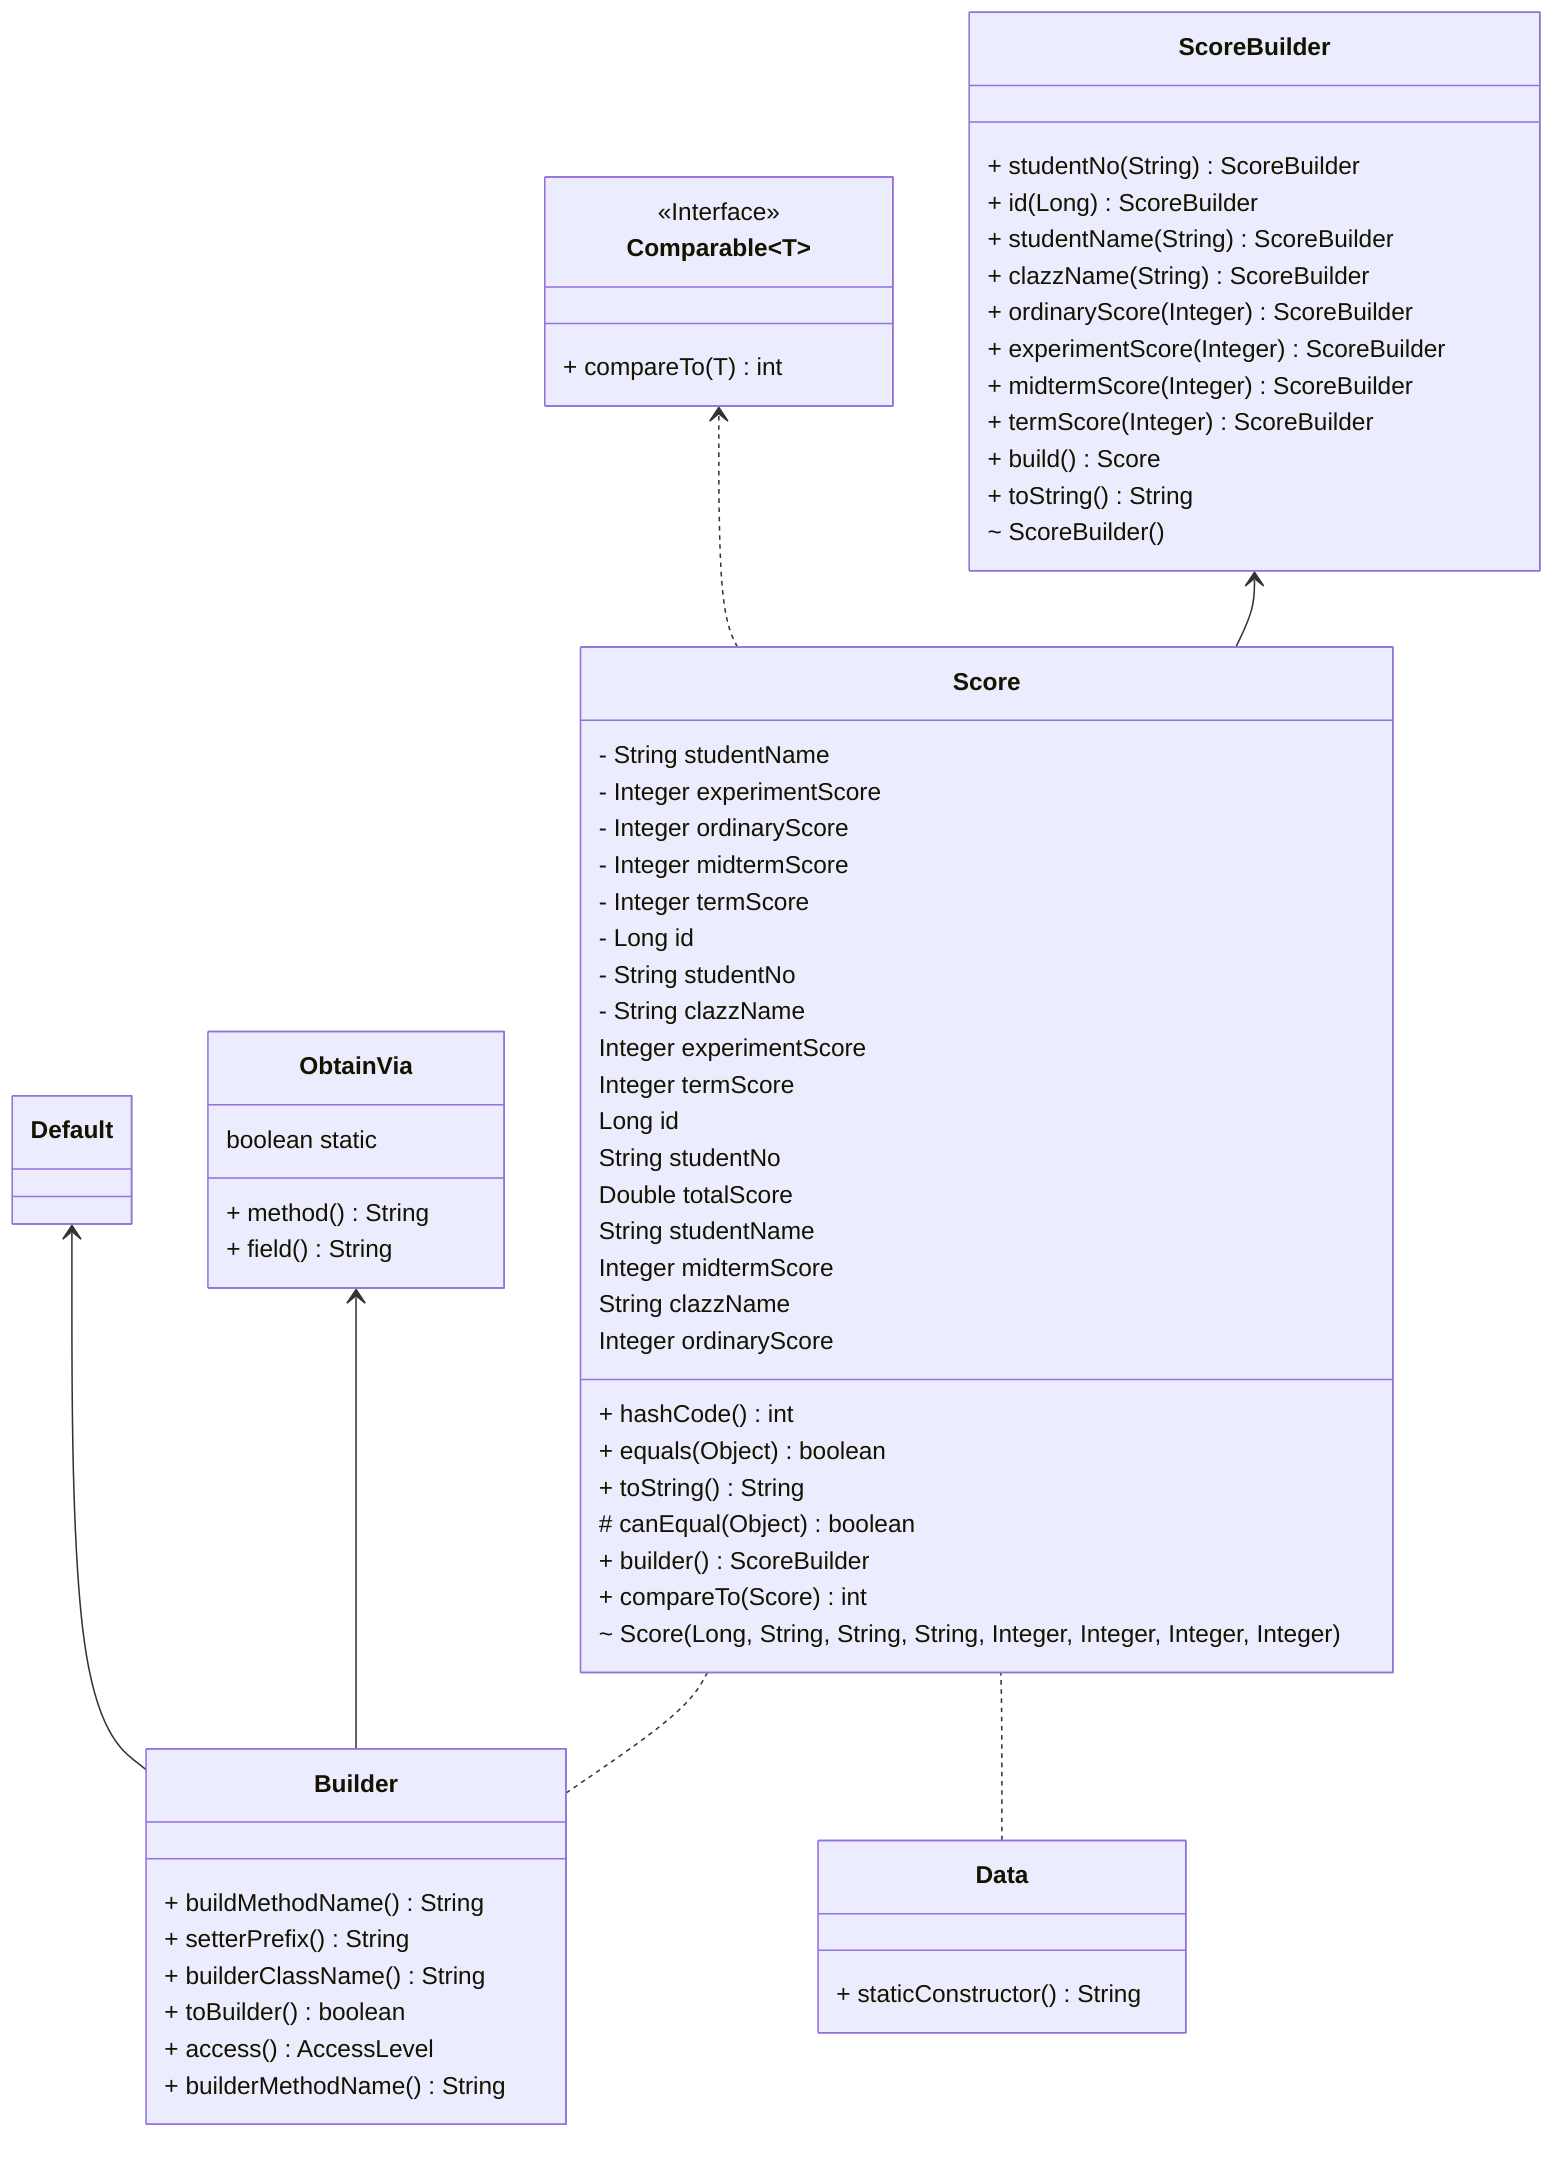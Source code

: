 classDiagram
direction BT
class Builder {
  + buildMethodName() String
  + setterPrefix() String
  + builderClassName() String
  + toBuilder() boolean
  + access() AccessLevel
  + builderMethodName() String
}
class Comparable~T~ {
<<Interface>>
  + compareTo(T) int
}
class Data {
  + staticConstructor() String
}
class Default
class ObtainVia {
   boolean static
  + method() String
  + field() String
}
class Score {
  - String studentName
  - Integer experimentScore
  - Integer ordinaryScore
  - Integer midtermScore
  - Integer termScore
  - Long id
  - String studentNo
  - String clazzName
   Integer experimentScore
   Integer termScore
   Long id
   String studentNo
   Double totalScore
   String studentName
   Integer midtermScore
   String clazzName
   Integer ordinaryScore
  + hashCode() int
  + equals(Object) boolean
  + toString() String
  # canEqual(Object) boolean
  + builder() ScoreBuilder
  + compareTo(Score) int
  ~ Score(Long, String, String, String, Integer, Integer, Integer, Integer) 
}
class ScoreBuilder {
  + studentNo(String) ScoreBuilder
  + id(Long) ScoreBuilder
  + studentName(String) ScoreBuilder
  + clazzName(String) ScoreBuilder
  + ordinaryScore(Integer) ScoreBuilder
  + experimentScore(Integer) ScoreBuilder
  + midtermScore(Integer) ScoreBuilder
  + termScore(Integer) ScoreBuilder
  + build() Score
  + toString() String
  ~ ScoreBuilder() 
}

Builder  -->  Default 
Builder  -->  ObtainVia 
Builder  ..  Score 
Score  ..>  Comparable~T~ 
Data  ..  Score 
Score  -->  ScoreBuilder